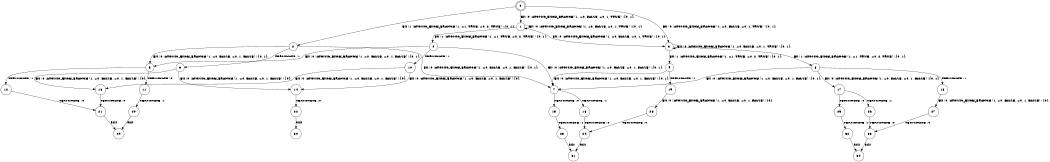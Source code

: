 digraph BCG {
size = "7, 10.5";
center = TRUE;
node [shape = circle];
0 [peripheries = 2];
0 -> 1 [label = "EX !0 !ATOMIC_EXCH_BRANCH (1, +0, FALSE, +0, 1, TRUE) !{0, 1}"];
0 -> 2 [label = "EX !1 !ATOMIC_EXCH_BRANCH (1, +1, TRUE, +0, 2, TRUE) !{0, 1}"];
0 -> 3 [label = "EX !0 !ATOMIC_EXCH_BRANCH (1, +0, FALSE, +0, 1, TRUE) !{0, 1}"];
1 -> 1 [label = "EX !0 !ATOMIC_EXCH_BRANCH (1, +0, FALSE, +0, 1, TRUE) !{0, 1}"];
1 -> 4 [label = "EX !1 !ATOMIC_EXCH_BRANCH (1, +1, TRUE, +0, 2, TRUE) !{0, 1}"];
1 -> 3 [label = "EX !0 !ATOMIC_EXCH_BRANCH (1, +0, FALSE, +0, 1, TRUE) !{0, 1}"];
2 -> 5 [label = "EX !0 !ATOMIC_EXCH_BRANCH (1, +0, FALSE, +0, 1, FALSE) !{0, 1}"];
2 -> 6 [label = "TERMINATE !1"];
2 -> 7 [label = "EX !0 !ATOMIC_EXCH_BRANCH (1, +0, FALSE, +0, 1, FALSE) !{0, 1}"];
3 -> 8 [label = "EX !1 !ATOMIC_EXCH_BRANCH (1, +1, TRUE, +0, 2, TRUE) !{0, 1}"];
3 -> 3 [label = "EX !0 !ATOMIC_EXCH_BRANCH (1, +0, FALSE, +0, 1, TRUE) !{0, 1}"];
3 -> 9 [label = "EX !1 !ATOMIC_EXCH_BRANCH (1, +1, TRUE, +0, 2, TRUE) !{0, 1}"];
4 -> 5 [label = "EX !0 !ATOMIC_EXCH_BRANCH (1, +0, FALSE, +0, 1, FALSE) !{0, 1}"];
4 -> 10 [label = "TERMINATE !1"];
4 -> 7 [label = "EX !0 !ATOMIC_EXCH_BRANCH (1, +0, FALSE, +0, 1, FALSE) !{0, 1}"];
5 -> 11 [label = "TERMINATE !0"];
5 -> 12 [label = "TERMINATE !1"];
6 -> 13 [label = "EX !0 !ATOMIC_EXCH_BRANCH (1, +0, FALSE, +0, 1, FALSE) !{0}"];
6 -> 14 [label = "EX !0 !ATOMIC_EXCH_BRANCH (1, +0, FALSE, +0, 1, FALSE) !{0}"];
7 -> 15 [label = "TERMINATE !0"];
7 -> 16 [label = "TERMINATE !1"];
8 -> 17 [label = "EX !0 !ATOMIC_EXCH_BRANCH (1, +0, FALSE, +0, 1, FALSE) !{0, 1}"];
8 -> 18 [label = "TERMINATE !1"];
8 -> 7 [label = "EX !0 !ATOMIC_EXCH_BRANCH (1, +0, FALSE, +0, 1, FALSE) !{0, 1}"];
9 -> 7 [label = "EX !0 !ATOMIC_EXCH_BRANCH (1, +0, FALSE, +0, 1, FALSE) !{0, 1}"];
9 -> 19 [label = "TERMINATE !1"];
10 -> 13 [label = "EX !0 !ATOMIC_EXCH_BRANCH (1, +0, FALSE, +0, 1, FALSE) !{0}"];
10 -> 14 [label = "EX !0 !ATOMIC_EXCH_BRANCH (1, +0, FALSE, +0, 1, FALSE) !{0}"];
11 -> 20 [label = "TERMINATE !1"];
12 -> 21 [label = "TERMINATE !0"];
13 -> 21 [label = "TERMINATE !0"];
14 -> 22 [label = "TERMINATE !0"];
15 -> 23 [label = "TERMINATE !1"];
16 -> 24 [label = "TERMINATE !0"];
17 -> 25 [label = "TERMINATE !0"];
17 -> 26 [label = "TERMINATE !1"];
18 -> 27 [label = "EX !0 !ATOMIC_EXCH_BRANCH (1, +0, FALSE, +0, 1, FALSE) !{0}"];
19 -> 28 [label = "EX !0 !ATOMIC_EXCH_BRANCH (1, +0, FALSE, +0, 1, FALSE) !{0}"];
20 -> 29 [label = "exit"];
21 -> 29 [label = "exit"];
22 -> 30 [label = "exit"];
23 -> 31 [label = "exit"];
24 -> 31 [label = "exit"];
25 -> 32 [label = "TERMINATE !1"];
26 -> 33 [label = "TERMINATE !0"];
27 -> 33 [label = "TERMINATE !0"];
28 -> 24 [label = "TERMINATE !0"];
32 -> 34 [label = "exit"];
33 -> 34 [label = "exit"];
}
